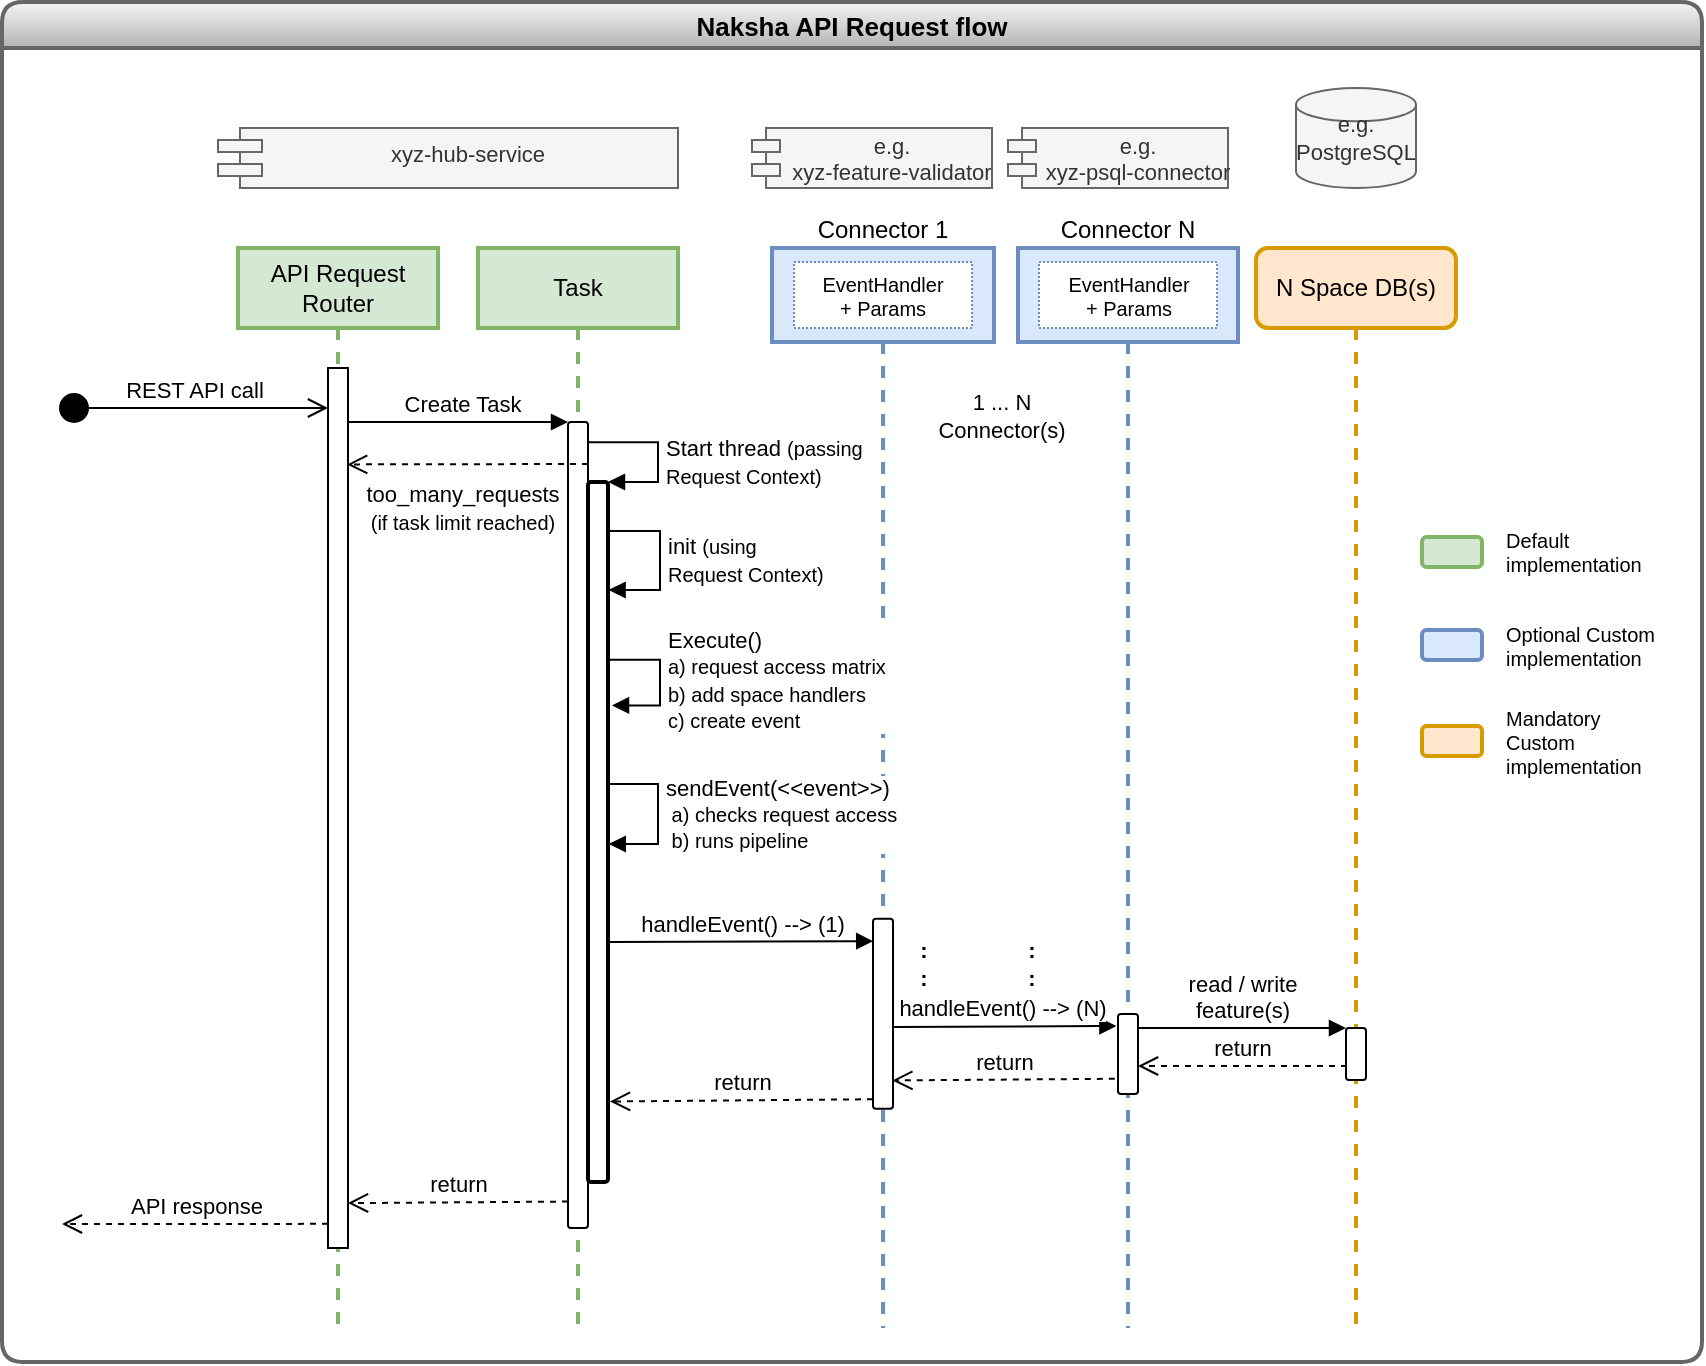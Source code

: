 <mxfile version="16.1.2" type="device"><diagram id="Obo5cB7O04AJ7v5FpMcv" name="Page-1"><mxGraphModel dx="818" dy="563" grid="1" gridSize="10" guides="1" tooltips="1" connect="1" arrows="1" fold="1" page="1" pageScale="1" pageWidth="1169" pageHeight="827" math="0" shadow="0"><root><mxCell id="0"/><mxCell id="1" parent="0"/><mxCell id="FYHCxZDHsHW0RmtBR5TR-3" value="API Request Router" style="shape=umlLifeline;perimeter=lifelinePerimeter;whiteSpace=wrap;html=1;container=1;collapsible=0;recursiveResize=0;outlineConnect=0;fillColor=#d5e8d4;strokeColor=#82b366;strokeWidth=2;" parent="1" vertex="1"><mxGeometry x="188" y="153" width="100" height="540" as="geometry"/></mxCell><mxCell id="FYHCxZDHsHW0RmtBR5TR-4" value="" style="html=1;points=[];perimeter=orthogonalPerimeter;" parent="FYHCxZDHsHW0RmtBR5TR-3" vertex="1"><mxGeometry x="45" y="60" width="10" height="440" as="geometry"/></mxCell><mxCell id="FYHCxZDHsHW0RmtBR5TR-67" value="API response" style="html=1;verticalAlign=bottom;endArrow=open;dashed=1;endSize=8;exitX=0;exitY=0.986;rounded=0;fontSize=11;exitDx=0;exitDy=0;exitPerimeter=0;" parent="FYHCxZDHsHW0RmtBR5TR-3" edge="1"><mxGeometry relative="1" as="geometry"><mxPoint x="-88" y="488" as="targetPoint"/><mxPoint x="45" y="487.928" as="sourcePoint"/></mxGeometry></mxCell><mxCell id="FYHCxZDHsHW0RmtBR5TR-19" value="Task" style="shape=umlLifeline;perimeter=lifelinePerimeter;whiteSpace=wrap;html=1;container=1;collapsible=0;recursiveResize=0;outlineConnect=0;fillColor=#d5e8d4;strokeColor=#82b366;strokeWidth=2;" parent="1" vertex="1"><mxGeometry x="308" y="153" width="100" height="540" as="geometry"/></mxCell><mxCell id="FYHCxZDHsHW0RmtBR5TR-42" value="" style="html=1;points=[];perimeter=orthogonalPerimeter;rounded=1;shadow=0;sketch=0;fontSize=11;strokeColor=#000000;strokeWidth=1;" parent="FYHCxZDHsHW0RmtBR5TR-19" vertex="1"><mxGeometry x="45" y="87" width="10" height="403" as="geometry"/></mxCell><mxCell id="FYHCxZDHsHW0RmtBR5TR-49" value="Start thread &lt;font style=&quot;font-size: 10px&quot;&gt;(passing&amp;nbsp;&lt;br&gt;Request Context)&lt;/font&gt;" style="edgeStyle=orthogonalEdgeStyle;html=1;align=left;spacingLeft=2;endArrow=block;rounded=0;entryX=1;entryY=0;fontSize=11;exitX=1;exitY=0.025;exitDx=0;exitDy=0;exitPerimeter=0;" parent="FYHCxZDHsHW0RmtBR5TR-19" source="FYHCxZDHsHW0RmtBR5TR-42" edge="1"><mxGeometry x="0.124" relative="1" as="geometry"><mxPoint x="72" y="97" as="sourcePoint"/><Array as="points"><mxPoint x="90" y="97"/><mxPoint x="90" y="117"/></Array><mxPoint x="65" y="117" as="targetPoint"/><mxPoint as="offset"/></mxGeometry></mxCell><mxCell id="FYHCxZDHsHW0RmtBR5TR-28" value="N Space DB(s)" style="shape=umlLifeline;perimeter=lifelinePerimeter;whiteSpace=wrap;html=1;container=1;collapsible=0;recursiveResize=0;outlineConnect=0;fillColor=#ffe6cc;strokeColor=#d79b00;strokeWidth=2;rounded=1;" parent="1" vertex="1"><mxGeometry x="697" y="153" width="100" height="540" as="geometry"/></mxCell><mxCell id="FYHCxZDHsHW0RmtBR5TR-34" value="REST API call" style="html=1;verticalAlign=bottom;startArrow=circle;startFill=1;endArrow=open;startSize=6;endSize=8;rounded=0;fontSize=11;" parent="1" target="FYHCxZDHsHW0RmtBR5TR-4" edge="1"><mxGeometry width="80" relative="1" as="geometry"><mxPoint x="98" y="233" as="sourcePoint"/><mxPoint x="228" y="233" as="targetPoint"/></mxGeometry></mxCell><mxCell id="FYHCxZDHsHW0RmtBR5TR-38" value="xyz-hub-service" style="shape=module;align=left;spacingLeft=20;align=center;verticalAlign=top;rounded=1;shadow=0;sketch=0;fontSize=11;strokeColor=#666666;strokeWidth=1;jettyWidth=22;jettyHeight=6;fillColor=#f5f5f5;fontColor=#333333;" parent="1" vertex="1"><mxGeometry x="178" y="93" width="230" height="30" as="geometry"/></mxCell><mxCell id="FYHCxZDHsHW0RmtBR5TR-66" value="return" style="html=1;verticalAlign=bottom;endArrow=open;dashed=1;endSize=8;exitX=0;exitY=0.986;rounded=0;fontSize=11;exitDx=0;exitDy=0;exitPerimeter=0;entryX=1;entryY=0.949;entryDx=0;entryDy=0;entryPerimeter=0;" parent="1" target="FYHCxZDHsHW0RmtBR5TR-4" edge="1"><mxGeometry relative="1" as="geometry"><mxPoint x="258" y="631" as="targetPoint"/><mxPoint x="353" y="629.78" as="sourcePoint"/></mxGeometry></mxCell><mxCell id="FYHCxZDHsHW0RmtBR5TR-68" value="Naksha API Request flow" style="swimlane;rounded=1;shadow=0;sketch=0;fontSize=13;strokeWidth=2;collapsible=0;fillColor=#f5f5f5;gradientColor=#b3b3b3;strokeColor=#666666;" parent="1" vertex="1"><mxGeometry x="70" y="30" width="850" height="680" as="geometry"/></mxCell><mxCell id="FYHCxZDHsHW0RmtBR5TR-69" value="" style="rounded=1;whiteSpace=wrap;html=1;shadow=0;sketch=0;fontSize=13;strokeColor=#82b366;strokeWidth=2;fillColor=#d5e8d4;" parent="FYHCxZDHsHW0RmtBR5TR-68" vertex="1"><mxGeometry x="710" y="267.5" width="30" height="15" as="geometry"/></mxCell><mxCell id="FYHCxZDHsHW0RmtBR5TR-70" value="Default implementation" style="text;html=1;strokeColor=none;fillColor=none;align=left;verticalAlign=middle;whiteSpace=wrap;rounded=0;shadow=0;sketch=0;fontSize=10;" parent="FYHCxZDHsHW0RmtBR5TR-68" vertex="1"><mxGeometry x="750" y="260" width="60" height="30" as="geometry"/></mxCell><mxCell id="FYHCxZDHsHW0RmtBR5TR-71" value="" style="rounded=1;whiteSpace=wrap;html=1;shadow=0;sketch=0;fontSize=13;strokeColor=#6c8ebf;strokeWidth=2;fillColor=#dae8fc;" parent="FYHCxZDHsHW0RmtBR5TR-68" vertex="1"><mxGeometry x="710" y="314" width="30" height="15" as="geometry"/></mxCell><mxCell id="FYHCxZDHsHW0RmtBR5TR-72" value="Optional Custom implementation" style="text;html=1;strokeColor=none;fillColor=none;align=left;verticalAlign=middle;whiteSpace=wrap;rounded=0;shadow=0;sketch=0;fontSize=10;" parent="FYHCxZDHsHW0RmtBR5TR-68" vertex="1"><mxGeometry x="750" y="306.5" width="80" height="30" as="geometry"/></mxCell><mxCell id="FYHCxZDHsHW0RmtBR5TR-73" value="" style="rounded=1;whiteSpace=wrap;html=1;shadow=0;sketch=0;fontSize=13;strokeColor=#d79b00;strokeWidth=2;fillColor=#ffe6cc;" parent="FYHCxZDHsHW0RmtBR5TR-68" vertex="1"><mxGeometry x="710" y="362" width="30" height="15" as="geometry"/></mxCell><mxCell id="FYHCxZDHsHW0RmtBR5TR-74" value="Mandatory Custom implementation" style="text;html=1;strokeColor=none;fillColor=none;align=left;verticalAlign=middle;whiteSpace=wrap;rounded=0;shadow=0;sketch=0;fontSize=10;" parent="FYHCxZDHsHW0RmtBR5TR-68" vertex="1"><mxGeometry x="750" y="354.5" width="80" height="30" as="geometry"/></mxCell><mxCell id="FYHCxZDHsHW0RmtBR5TR-80" value="init &lt;font style=&quot;font-size: 10px&quot;&gt;(using &lt;br&gt;Request Context)&lt;/font&gt;" style="edgeStyle=orthogonalEdgeStyle;html=1;align=left;spacingLeft=2;endArrow=block;rounded=0;entryX=1.031;entryY=0.153;fontSize=11;exitX=1.031;exitY=0.447;exitDx=0;exitDy=0;exitPerimeter=0;entryDx=0;entryDy=0;entryPerimeter=0;" parent="FYHCxZDHsHW0RmtBR5TR-68" target="FYHCxZDHsHW0RmtBR5TR-83" edge="1"><mxGeometry relative="1" as="geometry"><mxPoint x="303.31" y="264.498" as="sourcePoint"/><Array as="points"><mxPoint x="329" y="264"/><mxPoint x="329" y="294"/><mxPoint x="303" y="294"/></Array><mxPoint x="303.8" y="302.5" as="targetPoint"/></mxGeometry></mxCell><mxCell id="FYHCxZDHsHW0RmtBR5TR-83" value="" style="html=1;points=[];perimeter=orthogonalPerimeter;rounded=1;shadow=0;sketch=0;fontSize=11;strokeColor=#000000;strokeWidth=2;" parent="FYHCxZDHsHW0RmtBR5TR-68" vertex="1"><mxGeometry x="293" y="240" width="10" height="350" as="geometry"/></mxCell><mxCell id="FYHCxZDHsHW0RmtBR5TR-25" value="Connector 1" style="shape=umlLifeline;perimeter=lifelinePerimeter;whiteSpace=wrap;html=1;container=1;collapsible=0;recursiveResize=0;outlineConnect=0;fillColor=#dae8fc;strokeColor=#6C8EBF;strokeWidth=2;size=47;labelPosition=center;verticalLabelPosition=top;align=center;verticalAlign=bottom;" parent="FYHCxZDHsHW0RmtBR5TR-68" vertex="1"><mxGeometry x="385" y="123" width="111" height="540" as="geometry"/></mxCell><mxCell id="FYHCxZDHsHW0RmtBR5TR-53" value="" style="html=1;points=[];perimeter=orthogonalPerimeter;rounded=1;shadow=0;sketch=0;fontSize=11;strokeColor=#000000;strokeWidth=1;" parent="FYHCxZDHsHW0RmtBR5TR-25" vertex="1"><mxGeometry x="50.5" y="335.37" width="10" height="95" as="geometry"/></mxCell><mxCell id="FYHCxZDHsHW0RmtBR5TR-89" value="EventHandler&lt;br&gt;+ Params" style="rounded=0;whiteSpace=wrap;html=1;shadow=0;sketch=0;fontSize=10;strokeColor=#6C8EBF;strokeWidth=1;dashed=1;dashPattern=1 1;" parent="FYHCxZDHsHW0RmtBR5TR-25" vertex="1"><mxGeometry x="11" y="7" width="89" height="33" as="geometry"/></mxCell><mxCell id="FYHCxZDHsHW0RmtBR5TR-62" value=":&lt;br style=&quot;font-size: 11px;&quot;&gt;:" style="text;html=1;strokeColor=none;fillColor=none;align=center;verticalAlign=middle;whiteSpace=wrap;rounded=0;shadow=0;sketch=0;fontSize=11;fontStyle=1" parent="FYHCxZDHsHW0RmtBR5TR-25" vertex="1"><mxGeometry x="60.5" y="343" width="29.5" height="30" as="geometry"/></mxCell><mxCell id="FYHCxZDHsHW0RmtBR5TR-41" value="e.g.&#10;xyz-feature-validator" style="shape=module;align=center;spacingLeft=20;align=center;verticalAlign=middle;rounded=1;shadow=0;sketch=0;fontSize=11;strokeColor=#666666;strokeWidth=1;jettyWidth=14;jettyHeight=6;fillColor=#f5f5f5;fontColor=#333333;labelPosition=center;verticalLabelPosition=middle;" parent="FYHCxZDHsHW0RmtBR5TR-68" vertex="1"><mxGeometry x="375" y="63" width="120" height="30" as="geometry"/></mxCell><mxCell id="FYHCxZDHsHW0RmtBR5TR-85" value="Connector N" style="shape=umlLifeline;perimeter=lifelinePerimeter;whiteSpace=wrap;html=1;container=1;collapsible=0;recursiveResize=0;outlineConnect=0;fillColor=#dae8fc;strokeColor=#6c8ebf;strokeWidth=2;labelPosition=center;verticalLabelPosition=top;align=center;verticalAlign=bottom;size=47;" parent="FYHCxZDHsHW0RmtBR5TR-68" vertex="1"><mxGeometry x="508" y="123" width="110" height="540" as="geometry"/></mxCell><mxCell id="FYHCxZDHsHW0RmtBR5TR-87" value="" style="html=1;points=[];perimeter=orthogonalPerimeter;rounded=1;shadow=0;sketch=0;fontSize=11;strokeColor=#000000;strokeWidth=1;" parent="FYHCxZDHsHW0RmtBR5TR-85" vertex="1"><mxGeometry x="50" y="383" width="10" height="39.99" as="geometry"/></mxCell><mxCell id="FYHCxZDHsHW0RmtBR5TR-90" value="EventHandler&lt;br&gt;+ Params" style="rounded=0;whiteSpace=wrap;html=1;shadow=0;sketch=0;fontSize=10;strokeColor=#6C8EBF;strokeWidth=1;dashed=1;dashPattern=1 1;" parent="FYHCxZDHsHW0RmtBR5TR-85" vertex="1"><mxGeometry x="10.5" y="7" width="89" height="33" as="geometry"/></mxCell><mxCell id="FYHCxZDHsHW0RmtBR5TR-94" value=":&lt;br style=&quot;font-size: 11px;&quot;&gt;:" style="text;html=1;strokeColor=none;fillColor=none;align=center;verticalAlign=middle;whiteSpace=wrap;rounded=0;shadow=0;sketch=0;fontSize=11;fontStyle=1" parent="FYHCxZDHsHW0RmtBR5TR-85" vertex="1"><mxGeometry x="-8" y="343" width="29.5" height="30" as="geometry"/></mxCell><mxCell id="FYHCxZDHsHW0RmtBR5TR-88" value="e.g.&#10;xyz-psql-connector" style="shape=module;align=center;spacingLeft=20;align=center;verticalAlign=middle;rounded=1;shadow=0;sketch=0;fontSize=11;strokeColor=#666666;strokeWidth=1;jettyWidth=14;jettyHeight=6;fillColor=#f5f5f5;fontColor=#333333;labelPosition=center;verticalLabelPosition=middle;" parent="FYHCxZDHsHW0RmtBR5TR-68" vertex="1"><mxGeometry x="503" y="63" width="110" height="30" as="geometry"/></mxCell><mxCell id="FYHCxZDHsHW0RmtBR5TR-60" value="handleEvent() --&amp;gt; (1)" style="html=1;verticalAlign=bottom;endArrow=block;entryX=0.01;entryY=0.118;rounded=0;fontSize=11;entryDx=0;entryDy=0;entryPerimeter=0;exitX=1.1;exitY=0.657;exitDx=0;exitDy=0;exitPerimeter=0;" parent="FYHCxZDHsHW0RmtBR5TR-68" source="FYHCxZDHsHW0RmtBR5TR-83" target="FYHCxZDHsHW0RmtBR5TR-53" edge="1"><mxGeometry relative="1" as="geometry"><mxPoint x="310" y="450" as="sourcePoint"/></mxGeometry></mxCell><mxCell id="FYHCxZDHsHW0RmtBR5TR-92" value="handleEvent() --&amp;gt; (N)" style="html=1;verticalAlign=bottom;endArrow=block;entryX=-0.08;entryY=0.15;rounded=0;fontSize=11;entryDx=0;entryDy=0;entryPerimeter=0;exitX=1;exitY=0.57;exitDx=0;exitDy=0;exitPerimeter=0;" parent="FYHCxZDHsHW0RmtBR5TR-68" source="FYHCxZDHsHW0RmtBR5TR-53" target="FYHCxZDHsHW0RmtBR5TR-87" edge="1"><mxGeometry x="-0.024" relative="1" as="geometry"><mxPoint x="313.5" y="480.022" as="sourcePoint"/><mxPoint x="445.6" y="479.58" as="targetPoint"/><mxPoint as="offset"/></mxGeometry></mxCell><mxCell id="FYHCxZDHsHW0RmtBR5TR-61" value="return" style="html=1;verticalAlign=bottom;endArrow=open;dashed=1;endSize=8;exitX=-0.16;exitY=0.81;rounded=0;fontSize=11;exitDx=0;exitDy=0;exitPerimeter=0;entryX=0.97;entryY=0.851;entryDx=0;entryDy=0;entryPerimeter=0;" parent="FYHCxZDHsHW0RmtBR5TR-68" source="FYHCxZDHsHW0RmtBR5TR-87" target="FYHCxZDHsHW0RmtBR5TR-53" edge="1"><mxGeometry relative="1" as="geometry"><mxPoint x="350" y="567" as="targetPoint"/><mxPoint x="431" y="567.001" as="sourcePoint"/></mxGeometry></mxCell><mxCell id="FYHCxZDHsHW0RmtBR5TR-55" value="return" style="html=1;verticalAlign=bottom;endArrow=open;dashed=1;endSize=8;exitX=0;exitY=0.95;rounded=0;fontSize=11;entryX=1.1;entryY=0.885;entryDx=0;entryDy=0;entryPerimeter=0;" parent="FYHCxZDHsHW0RmtBR5TR-68" source="FYHCxZDHsHW0RmtBR5TR-53" target="FYHCxZDHsHW0RmtBR5TR-83" edge="1"><mxGeometry relative="1" as="geometry"><mxPoint x="320" y="550" as="targetPoint"/></mxGeometry></mxCell><mxCell id="FYHCxZDHsHW0RmtBR5TR-63" value="" style="html=1;points=[];perimeter=orthogonalPerimeter;rounded=1;shadow=0;sketch=0;fontSize=11;strokeColor=#000000;strokeWidth=1;" parent="FYHCxZDHsHW0RmtBR5TR-68" vertex="1"><mxGeometry x="672" y="513" width="10" height="25.99" as="geometry"/></mxCell><mxCell id="FYHCxZDHsHW0RmtBR5TR-65" value="read / write&lt;br&gt;feature(s)" style="html=1;verticalAlign=bottom;endArrow=block;entryX=0;entryY=0;rounded=0;fontSize=11;" parent="FYHCxZDHsHW0RmtBR5TR-68" source="FYHCxZDHsHW0RmtBR5TR-87" target="FYHCxZDHsHW0RmtBR5TR-63" edge="1"><mxGeometry relative="1" as="geometry"><mxPoint x="570" y="513" as="sourcePoint"/></mxGeometry></mxCell><mxCell id="FYHCxZDHsHW0RmtBR5TR-93" value="return" style="html=1;verticalAlign=bottom;endArrow=open;dashed=1;endSize=8;exitX=0.05;exitY=0.731;rounded=0;fontSize=11;exitDx=0;exitDy=0;exitPerimeter=0;" parent="FYHCxZDHsHW0RmtBR5TR-68" source="FYHCxZDHsHW0RmtBR5TR-63" target="FYHCxZDHsHW0RmtBR5TR-87" edge="1"><mxGeometry relative="1" as="geometry"><mxPoint x="570" y="532" as="targetPoint"/><mxPoint x="566.4" y="548.392" as="sourcePoint"/></mxGeometry></mxCell><mxCell id="FYHCxZDHsHW0RmtBR5TR-97" value="1 ... N&lt;br&gt;Connector(s)" style="text;html=1;strokeColor=none;fillColor=none;align=center;verticalAlign=middle;whiteSpace=wrap;rounded=0;shadow=0;dashed=1;dashPattern=1 1;sketch=0;fontSize=11;fontStyle=0" parent="FYHCxZDHsHW0RmtBR5TR-68" vertex="1"><mxGeometry x="470" y="197" width="60" height="20" as="geometry"/></mxCell><mxCell id="FYHCxZDHsHW0RmtBR5TR-40" value="e.g. PostgreSQL" style="strokeWidth=1;html=1;shape=mxgraph.flowchart.database;whiteSpace=wrap;rounded=1;shadow=0;sketch=0;fontSize=11;fillColor=#f5f5f5;fontColor=#333333;strokeColor=#666666;" parent="FYHCxZDHsHW0RmtBR5TR-68" vertex="1"><mxGeometry x="647" y="43" width="60" height="50" as="geometry"/></mxCell><mxCell id="FYHCxZDHsHW0RmtBR5TR-102" value="Execute()&lt;br&gt;&lt;font style=&quot;font-size: 10px&quot;&gt;a) request access matrix&lt;br&gt;b) add space handlers&lt;br&gt;c) create event&lt;/font&gt;" style="edgeStyle=orthogonalEdgeStyle;html=1;align=left;spacingLeft=2;endArrow=block;rounded=0;fontSize=11;exitX=1;exitY=0.043;exitDx=0;exitDy=0;exitPerimeter=0;entryX=1.2;entryY=0.119;entryDx=0;entryDy=0;entryPerimeter=0;" parent="FYHCxZDHsHW0RmtBR5TR-68" edge="1"><mxGeometry relative="1" as="geometry"><mxPoint x="303" y="328.9" as="sourcePoint"/><Array as="points"><mxPoint x="329" y="329"/><mxPoint x="329" y="352"/></Array><mxPoint x="305" y="351.7" as="targetPoint"/></mxGeometry></mxCell><mxCell id="FYHCxZDHsHW0RmtBR5TR-82" value="sendEvent(&amp;lt;&amp;lt;event&amp;gt;&amp;gt;)&lt;br&gt;&lt;font style=&quot;font-size: 10px&quot;&gt;&amp;nbsp;a) checks request access&lt;br&gt;&amp;nbsp;b) runs pipeline&lt;/font&gt;" style="edgeStyle=orthogonalEdgeStyle;html=1;align=left;spacingLeft=2;endArrow=block;rounded=0;entryX=1;entryY=0;fontSize=11;" parent="1" edge="1"><mxGeometry relative="1" as="geometry"><mxPoint x="373" y="421" as="sourcePoint"/><Array as="points"><mxPoint x="398" y="421"/><mxPoint x="398" y="451"/></Array><mxPoint x="373.4" y="451" as="targetPoint"/></mxGeometry></mxCell><mxCell id="FYHCxZDHsHW0RmtBR5TR-43" value="Create Task" style="html=1;verticalAlign=bottom;endArrow=block;entryX=0;entryY=0;rounded=0;fontSize=11;labelBackgroundColor=none;" parent="1" target="FYHCxZDHsHW0RmtBR5TR-42" edge="1"><mxGeometry x="0.036" relative="1" as="geometry"><mxPoint x="243" y="240.0" as="sourcePoint"/><mxPoint as="offset"/></mxGeometry></mxCell><mxCell id="FYHCxZDHsHW0RmtBR5TR-103" value="too_many_requests&lt;br style=&quot;font-size: 11px&quot;&gt;&lt;font style=&quot;font-size: 10px&quot;&gt;(if task limit reached)&lt;/font&gt;" style="html=1;verticalAlign=middle;endArrow=open;dashed=1;endSize=8;rounded=0;fontSize=11;labelBackgroundColor=none;exitX=0;exitY=0.835;exitDx=0;exitDy=0;exitPerimeter=0;entryX=0.957;entryY=0.205;entryDx=0;entryDy=0;entryPerimeter=0;" parent="1" edge="1"><mxGeometry x="0.055" y="22" relative="1" as="geometry"><mxPoint x="242.57" y="261.2" as="targetPoint"/><mxPoint x="363" y="260.988" as="sourcePoint"/><mxPoint as="offset"/></mxGeometry></mxCell></root></mxGraphModel></diagram></mxfile>